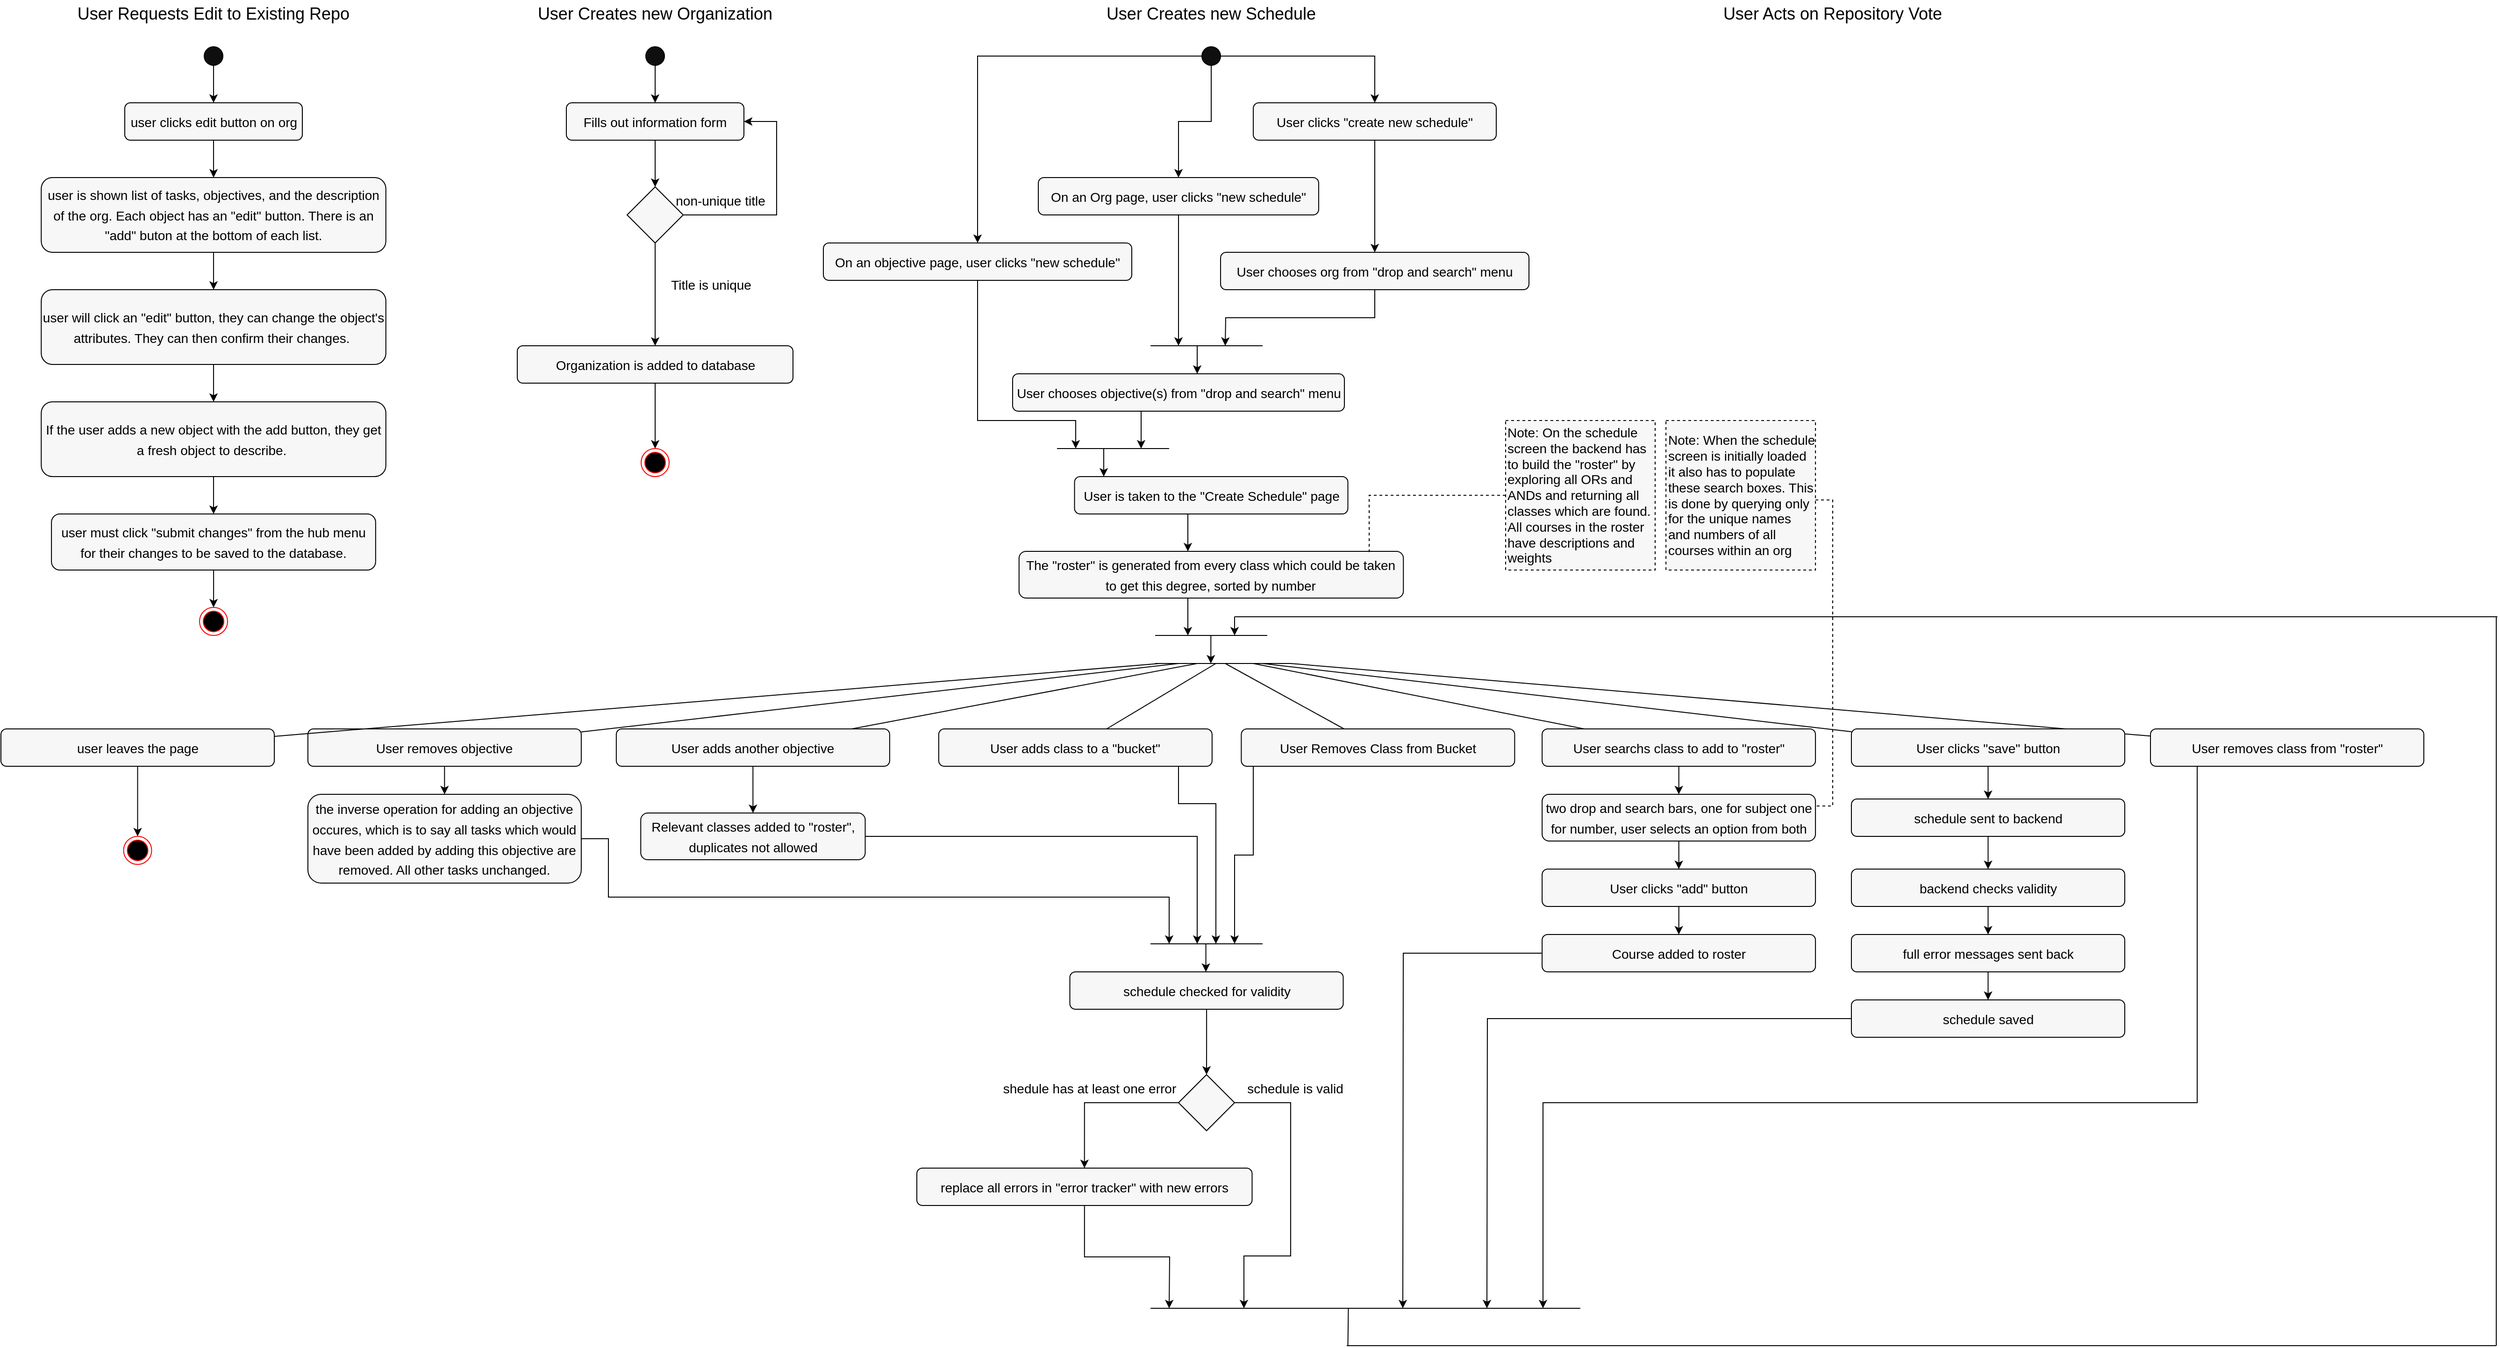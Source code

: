 <mxfile version="19.0.2" type="device"><diagram id="T28CdNPwSKiWdfRtWgBI" name="Page-1"><mxGraphModel dx="2844" dy="1746" grid="1" gridSize="10" guides="1" tooltips="1" connect="1" arrows="1" fold="1" page="0" pageScale="1" pageWidth="850" pageHeight="1100" math="0" shadow="0"><root><mxCell id="0"/><mxCell id="1" parent="0"/><mxCell id="84Tp3MggbEjrc5dF0bMb-3" value="&lt;font style=&quot;font-size: 18px;&quot;&gt;User Requests Edit to Existing Repo&lt;/font&gt;" style="text;html=1;strokeColor=none;fillColor=none;align=center;verticalAlign=middle;whiteSpace=wrap;rounded=0;" parent="1" vertex="1"><mxGeometry x="215" y="110" width="305" height="30" as="geometry"/></mxCell><mxCell id="84Tp3MggbEjrc5dF0bMb-4" value="&lt;font style=&quot;font-size: 18px;&quot;&gt;User Creates new Organization&lt;/font&gt;" style="text;html=1;strokeColor=none;fillColor=none;align=center;verticalAlign=middle;whiteSpace=wrap;rounded=0;" parent="1" vertex="1"><mxGeometry x="710" y="110" width="260" height="30" as="geometry"/></mxCell><mxCell id="84Tp3MggbEjrc5dF0bMb-5" value="&lt;font style=&quot;font-size: 18px;&quot;&gt;User Acts on Repository Vote&lt;/font&gt;" style="text;html=1;strokeColor=none;fillColor=none;align=center;verticalAlign=middle;whiteSpace=wrap;rounded=0;" parent="1" vertex="1"><mxGeometry x="1970" y="110" width="260" height="30" as="geometry"/></mxCell><mxCell id="84Tp3MggbEjrc5dF0bMb-9" value="" style="ellipse;html=1;shape=endState;fillColor=#000000;strokeColor=#ff0000;" parent="1" vertex="1"><mxGeometry x="825" y="590" width="30" height="30" as="geometry"/></mxCell><mxCell id="84Tp3MggbEjrc5dF0bMb-14" style="edgeStyle=orthogonalEdgeStyle;rounded=0;orthogonalLoop=1;jettySize=auto;html=1;entryX=0.5;entryY=0;entryDx=0;entryDy=0;fontSize=14;endArrow=classic;endFill=1;" parent="1" source="84Tp3MggbEjrc5dF0bMb-10" target="84Tp3MggbEjrc5dF0bMb-11" edge="1"><mxGeometry relative="1" as="geometry"/></mxCell><mxCell id="84Tp3MggbEjrc5dF0bMb-10" value="" style="ellipse;whiteSpace=wrap;html=1;aspect=fixed;fillColor=#0F0F0F;" parent="1" vertex="1"><mxGeometry x="830" y="160" width="20" height="20" as="geometry"/></mxCell><mxCell id="84Tp3MggbEjrc5dF0bMb-17" style="edgeStyle=orthogonalEdgeStyle;rounded=0;orthogonalLoop=1;jettySize=auto;html=1;entryX=0.5;entryY=0;entryDx=0;entryDy=0;fontSize=14;endArrow=classic;endFill=1;" parent="1" source="84Tp3MggbEjrc5dF0bMb-11" target="84Tp3MggbEjrc5dF0bMb-16" edge="1"><mxGeometry relative="1" as="geometry"/></mxCell><mxCell id="84Tp3MggbEjrc5dF0bMb-11" value="&lt;font style=&quot;font-size: 14px;&quot;&gt;Fills out information form&lt;/font&gt;" style="rounded=1;whiteSpace=wrap;html=1;fontSize=18;fillColor=#F7F7F7;" parent="1" vertex="1"><mxGeometry x="745" y="220" width="190" height="40" as="geometry"/></mxCell><mxCell id="84Tp3MggbEjrc5dF0bMb-12" value="&lt;font style=&quot;font-size: 18px;&quot;&gt;User Creates new Schedule&lt;/font&gt;" style="text;html=1;strokeColor=none;fillColor=none;align=center;verticalAlign=middle;whiteSpace=wrap;rounded=0;" parent="1" vertex="1"><mxGeometry x="1320" y="110" width="230" height="30" as="geometry"/></mxCell><mxCell id="84Tp3MggbEjrc5dF0bMb-18" style="edgeStyle=orthogonalEdgeStyle;rounded=0;orthogonalLoop=1;jettySize=auto;html=1;entryX=1;entryY=0.5;entryDx=0;entryDy=0;fontSize=14;endArrow=classic;endFill=1;" parent="1" source="84Tp3MggbEjrc5dF0bMb-16" target="84Tp3MggbEjrc5dF0bMb-11" edge="1"><mxGeometry relative="1" as="geometry"><Array as="points"><mxPoint x="970" y="340"/><mxPoint x="970" y="240"/></Array></mxGeometry></mxCell><mxCell id="84Tp3MggbEjrc5dF0bMb-23" style="edgeStyle=orthogonalEdgeStyle;rounded=0;orthogonalLoop=1;jettySize=auto;html=1;entryX=0.5;entryY=0;entryDx=0;entryDy=0;fontSize=14;endArrow=classic;endFill=1;" parent="1" source="84Tp3MggbEjrc5dF0bMb-16" target="84Tp3MggbEjrc5dF0bMb-22" edge="1"><mxGeometry relative="1" as="geometry"/></mxCell><mxCell id="84Tp3MggbEjrc5dF0bMb-16" value="" style="rhombus;whiteSpace=wrap;html=1;fontSize=14;fillColor=#F7F7F7;" parent="1" vertex="1"><mxGeometry x="810" y="310" width="60" height="60" as="geometry"/></mxCell><mxCell id="84Tp3MggbEjrc5dF0bMb-19" value="Title is unique" style="text;html=1;strokeColor=none;fillColor=none;align=center;verticalAlign=middle;whiteSpace=wrap;rounded=0;fontSize=14;" parent="1" vertex="1"><mxGeometry x="830" y="400" width="140" height="30" as="geometry"/></mxCell><mxCell id="84Tp3MggbEjrc5dF0bMb-20" value="non-unique title" style="text;html=1;strokeColor=none;fillColor=none;align=center;verticalAlign=middle;whiteSpace=wrap;rounded=0;fontSize=14;" parent="1" vertex="1"><mxGeometry x="840" y="310" width="140" height="30" as="geometry"/></mxCell><mxCell id="84Tp3MggbEjrc5dF0bMb-24" style="edgeStyle=orthogonalEdgeStyle;rounded=0;orthogonalLoop=1;jettySize=auto;html=1;entryX=0.5;entryY=0;entryDx=0;entryDy=0;fontSize=14;endArrow=classic;endFill=1;" parent="1" source="84Tp3MggbEjrc5dF0bMb-22" target="84Tp3MggbEjrc5dF0bMb-9" edge="1"><mxGeometry relative="1" as="geometry"/></mxCell><mxCell id="84Tp3MggbEjrc5dF0bMb-22" value="&lt;font style=&quot;font-size: 14px;&quot;&gt;Organization is added to database&lt;/font&gt;" style="rounded=1;whiteSpace=wrap;html=1;fontSize=18;fillColor=#F7F7F7;" parent="1" vertex="1"><mxGeometry x="692.5" y="480" width="295" height="40" as="geometry"/></mxCell><mxCell id="84Tp3MggbEjrc5dF0bMb-42" style="edgeStyle=orthogonalEdgeStyle;rounded=0;orthogonalLoop=1;jettySize=auto;html=1;entryX=0.5;entryY=0;entryDx=0;entryDy=0;fontSize=14;endArrow=classic;endFill=1;" parent="1" source="84Tp3MggbEjrc5dF0bMb-26" target="84Tp3MggbEjrc5dF0bMb-27" edge="1"><mxGeometry relative="1" as="geometry"/></mxCell><mxCell id="84Tp3MggbEjrc5dF0bMb-43" style="edgeStyle=orthogonalEdgeStyle;rounded=0;orthogonalLoop=1;jettySize=auto;html=1;entryX=0.5;entryY=0;entryDx=0;entryDy=0;fontSize=14;endArrow=classic;endFill=1;" parent="1" source="84Tp3MggbEjrc5dF0bMb-26" target="84Tp3MggbEjrc5dF0bMb-28" edge="1"><mxGeometry relative="1" as="geometry"/></mxCell><mxCell id="84Tp3MggbEjrc5dF0bMb-44" style="edgeStyle=orthogonalEdgeStyle;rounded=0;orthogonalLoop=1;jettySize=auto;html=1;entryX=0.5;entryY=0;entryDx=0;entryDy=0;fontSize=14;endArrow=classic;endFill=1;" parent="1" source="84Tp3MggbEjrc5dF0bMb-26" target="84Tp3MggbEjrc5dF0bMb-29" edge="1"><mxGeometry relative="1" as="geometry"/></mxCell><mxCell id="84Tp3MggbEjrc5dF0bMb-26" value="" style="ellipse;whiteSpace=wrap;html=1;aspect=fixed;fillColor=#0F0F0F;" parent="1" vertex="1"><mxGeometry x="1425" y="160" width="20" height="20" as="geometry"/></mxCell><mxCell id="84Tp3MggbEjrc5dF0bMb-31" style="edgeStyle=orthogonalEdgeStyle;rounded=0;orthogonalLoop=1;jettySize=auto;html=1;entryX=0.5;entryY=0;entryDx=0;entryDy=0;fontSize=14;endArrow=classic;endFill=1;" parent="1" source="84Tp3MggbEjrc5dF0bMb-27" target="84Tp3MggbEjrc5dF0bMb-30" edge="1"><mxGeometry relative="1" as="geometry"/></mxCell><mxCell id="84Tp3MggbEjrc5dF0bMb-27" value="&lt;font style=&quot;font-size: 14px;&quot;&gt;User clicks &quot;create new schedule&quot;&lt;/font&gt;" style="rounded=1;whiteSpace=wrap;html=1;fontSize=18;fillColor=#F7F7F7;" parent="1" vertex="1"><mxGeometry x="1480" y="220" width="260" height="40" as="geometry"/></mxCell><mxCell id="84Tp3MggbEjrc5dF0bMb-35" style="edgeStyle=orthogonalEdgeStyle;rounded=0;orthogonalLoop=1;jettySize=auto;html=1;fontSize=14;endArrow=classic;endFill=1;" parent="1" source="84Tp3MggbEjrc5dF0bMb-28" edge="1"><mxGeometry relative="1" as="geometry"><mxPoint x="1400.0" y="480" as="targetPoint"/></mxGeometry></mxCell><mxCell id="84Tp3MggbEjrc5dF0bMb-28" value="&lt;font style=&quot;font-size: 14px;&quot;&gt;On an Org page, user clicks &quot;new schedule&quot;&lt;/font&gt;" style="rounded=1;whiteSpace=wrap;html=1;fontSize=18;fillColor=#F7F7F7;" parent="1" vertex="1"><mxGeometry x="1250" y="300" width="300" height="40" as="geometry"/></mxCell><mxCell id="84Tp3MggbEjrc5dF0bMb-40" style="edgeStyle=orthogonalEdgeStyle;rounded=0;orthogonalLoop=1;jettySize=auto;html=1;fontSize=14;endArrow=classic;endFill=1;" parent="1" source="84Tp3MggbEjrc5dF0bMb-29" edge="1"><mxGeometry relative="1" as="geometry"><mxPoint x="1290" y="590" as="targetPoint"/><Array as="points"><mxPoint x="1185" y="560"/><mxPoint x="1290" y="560"/></Array></mxGeometry></mxCell><mxCell id="84Tp3MggbEjrc5dF0bMb-29" value="&lt;font style=&quot;font-size: 14px;&quot;&gt;On an objective page, user clicks &quot;new schedule&quot;&lt;/font&gt;" style="rounded=1;whiteSpace=wrap;html=1;fontSize=18;fillColor=#F7F7F7;" parent="1" vertex="1"><mxGeometry x="1020" y="370" width="330" height="40" as="geometry"/></mxCell><mxCell id="84Tp3MggbEjrc5dF0bMb-34" style="edgeStyle=orthogonalEdgeStyle;rounded=0;orthogonalLoop=1;jettySize=auto;html=1;fontSize=14;endArrow=classic;endFill=1;" parent="1" source="84Tp3MggbEjrc5dF0bMb-30" edge="1"><mxGeometry relative="1" as="geometry"><mxPoint x="1450.0" y="480" as="targetPoint"/></mxGeometry></mxCell><mxCell id="84Tp3MggbEjrc5dF0bMb-30" value="&lt;font style=&quot;font-size: 14px;&quot;&gt;User chooses org from &quot;drop and search&quot; menu&lt;/font&gt;" style="rounded=1;whiteSpace=wrap;html=1;fontSize=18;fillColor=#F7F7F7;" parent="1" vertex="1"><mxGeometry x="1445" y="380" width="330" height="40" as="geometry"/></mxCell><mxCell id="84Tp3MggbEjrc5dF0bMb-39" style="edgeStyle=orthogonalEdgeStyle;rounded=0;orthogonalLoop=1;jettySize=auto;html=1;fontSize=14;endArrow=classic;endFill=1;" parent="1" source="84Tp3MggbEjrc5dF0bMb-32" edge="1"><mxGeometry relative="1" as="geometry"><mxPoint x="1360.0" y="590" as="targetPoint"/><Array as="points"><mxPoint x="1360" y="560"/><mxPoint x="1360" y="560"/></Array></mxGeometry></mxCell><mxCell id="84Tp3MggbEjrc5dF0bMb-32" value="&lt;font style=&quot;font-size: 14px;&quot;&gt;User chooses objective(s) from &quot;drop and search&quot; menu&lt;/font&gt;" style="rounded=1;whiteSpace=wrap;html=1;fontSize=18;fillColor=#F7F7F7;" parent="1" vertex="1"><mxGeometry x="1222.5" y="510" width="355" height="40" as="geometry"/></mxCell><mxCell id="84Tp3MggbEjrc5dF0bMb-33" value="" style="endArrow=none;html=1;rounded=0;fontSize=14;" parent="1" edge="1"><mxGeometry width="50" height="50" relative="1" as="geometry"><mxPoint x="1370" y="480" as="sourcePoint"/><mxPoint x="1490" y="480" as="targetPoint"/></mxGeometry></mxCell><mxCell id="84Tp3MggbEjrc5dF0bMb-36" value="" style="endArrow=classic;html=1;rounded=0;fontSize=14;" parent="1" edge="1"><mxGeometry width="50" height="50" relative="1" as="geometry"><mxPoint x="1420" y="480" as="sourcePoint"/><mxPoint x="1420" y="510" as="targetPoint"/></mxGeometry></mxCell><mxCell id="84Tp3MggbEjrc5dF0bMb-52" style="edgeStyle=orthogonalEdgeStyle;rounded=0;orthogonalLoop=1;jettySize=auto;html=1;fontSize=14;endArrow=classic;endFill=1;" parent="1" source="84Tp3MggbEjrc5dF0bMb-37" edge="1"><mxGeometry relative="1" as="geometry"><mxPoint x="1410" y="700" as="targetPoint"/><Array as="points"><mxPoint x="1410" y="670"/><mxPoint x="1410" y="670"/></Array></mxGeometry></mxCell><mxCell id="84Tp3MggbEjrc5dF0bMb-37" value="&lt;font style=&quot;font-size: 14px;&quot;&gt;User is taken to the &quot;Create Schedule&quot; page&lt;/font&gt;" style="rounded=1;whiteSpace=wrap;html=1;fontSize=18;fillColor=#F7F7F7;" parent="1" vertex="1"><mxGeometry x="1288.75" y="620" width="292.5" height="40" as="geometry"/></mxCell><mxCell id="84Tp3MggbEjrc5dF0bMb-38" value="" style="endArrow=none;html=1;rounded=0;fontSize=14;" parent="1" edge="1"><mxGeometry width="50" height="50" relative="1" as="geometry"><mxPoint x="1270.0" y="590" as="sourcePoint"/><mxPoint x="1390.0" y="590" as="targetPoint"/></mxGeometry></mxCell><mxCell id="84Tp3MggbEjrc5dF0bMb-41" value="" style="endArrow=classic;html=1;rounded=0;fontSize=14;" parent="1" edge="1"><mxGeometry width="50" height="50" relative="1" as="geometry"><mxPoint x="1320.0" y="590" as="sourcePoint"/><mxPoint x="1320.0" y="620" as="targetPoint"/></mxGeometry></mxCell><mxCell id="84Tp3MggbEjrc5dF0bMb-144" style="edgeStyle=orthogonalEdgeStyle;rounded=0;orthogonalLoop=1;jettySize=auto;html=1;fontSize=14;endArrow=classic;endFill=1;" parent="1" source="84Tp3MggbEjrc5dF0bMb-46" edge="1"><mxGeometry relative="1" as="geometry"><mxPoint x="1440" y="1120" as="targetPoint"/><Array as="points"><mxPoint x="1400" y="970"/><mxPoint x="1440" y="970"/></Array></mxGeometry></mxCell><mxCell id="84Tp3MggbEjrc5dF0bMb-153" style="edgeStyle=none;rounded=0;orthogonalLoop=1;jettySize=auto;html=1;fontSize=14;endArrow=none;endFill=0;" parent="1" source="84Tp3MggbEjrc5dF0bMb-46" edge="1"><mxGeometry relative="1" as="geometry"><mxPoint x="1440" y="820" as="targetPoint"/></mxGeometry></mxCell><mxCell id="84Tp3MggbEjrc5dF0bMb-46" value="&lt;font style=&quot;font-size: 14px;&quot;&gt;User adds class to a &quot;bucket&quot;&lt;/font&gt;" style="rounded=1;whiteSpace=wrap;html=1;fontSize=18;fillColor=#F7F7F7;" parent="1" vertex="1"><mxGeometry x="1143.44" y="890" width="292.5" height="40" as="geometry"/></mxCell><mxCell id="84Tp3MggbEjrc5dF0bMb-104" style="edgeStyle=orthogonalEdgeStyle;rounded=0;orthogonalLoop=1;jettySize=auto;html=1;entryX=0.5;entryY=0;entryDx=0;entryDy=0;fontSize=14;endArrow=classic;endFill=1;" parent="1" source="84Tp3MggbEjrc5dF0bMb-47" edge="1"><mxGeometry relative="1" as="geometry"><mxPoint x="944.695" y="980" as="targetPoint"/></mxGeometry></mxCell><mxCell id="84Tp3MggbEjrc5dF0bMb-152" style="edgeStyle=none;rounded=0;orthogonalLoop=1;jettySize=auto;html=1;fontSize=14;endArrow=none;endFill=0;" parent="1" source="84Tp3MggbEjrc5dF0bMb-47" edge="1"><mxGeometry relative="1" as="geometry"><mxPoint x="1420.0" y="820" as="targetPoint"/></mxGeometry></mxCell><mxCell id="84Tp3MggbEjrc5dF0bMb-47" value="&lt;font style=&quot;font-size: 14px;&quot;&gt;User adds another objective&lt;/font&gt;" style="rounded=1;whiteSpace=wrap;html=1;fontSize=18;fillColor=#F7F7F7;" parent="1" vertex="1"><mxGeometry x="798.44" y="890" width="292.5" height="40" as="geometry"/></mxCell><mxCell id="84Tp3MggbEjrc5dF0bMb-109" style="edgeStyle=orthogonalEdgeStyle;rounded=0;orthogonalLoop=1;jettySize=auto;html=1;entryX=0.5;entryY=0;entryDx=0;entryDy=0;fontSize=14;endArrow=classic;endFill=1;" parent="1" source="84Tp3MggbEjrc5dF0bMb-48" target="84Tp3MggbEjrc5dF0bMb-108" edge="1"><mxGeometry relative="1" as="geometry"/></mxCell><mxCell id="84Tp3MggbEjrc5dF0bMb-151" style="rounded=0;orthogonalLoop=1;jettySize=auto;html=1;fontSize=14;endArrow=none;endFill=0;" parent="1" source="84Tp3MggbEjrc5dF0bMb-48" edge="1"><mxGeometry relative="1" as="geometry"><mxPoint x="1400" y="820" as="targetPoint"/></mxGeometry></mxCell><mxCell id="84Tp3MggbEjrc5dF0bMb-48" value="&lt;span style=&quot;font-size: 14px;&quot;&gt;User removes objective&lt;/span&gt;" style="rounded=1;whiteSpace=wrap;html=1;fontSize=18;fillColor=#F7F7F7;" parent="1" vertex="1"><mxGeometry x="468.44" y="890" width="292.5" height="40" as="geometry"/></mxCell><mxCell id="84Tp3MggbEjrc5dF0bMb-49" value="" style="endArrow=none;html=1;rounded=0;fontSize=14;" parent="1" edge="1"><mxGeometry width="50" height="50" relative="1" as="geometry"><mxPoint x="1375.0" y="790" as="sourcePoint"/><mxPoint x="1495.0" y="790" as="targetPoint"/></mxGeometry></mxCell><mxCell id="84Tp3MggbEjrc5dF0bMb-50" value="" style="endArrow=none;html=1;rounded=0;fontSize=14;" parent="1" edge="1"><mxGeometry width="50" height="50" relative="1" as="geometry"><mxPoint x="1375.0" y="820" as="sourcePoint"/><mxPoint x="1520" y="820" as="targetPoint"/></mxGeometry></mxCell><mxCell id="84Tp3MggbEjrc5dF0bMb-51" value="" style="endArrow=classic;html=1;rounded=0;fontSize=14;" parent="1" edge="1"><mxGeometry width="50" height="50" relative="1" as="geometry"><mxPoint x="1434.63" y="790" as="sourcePoint"/><mxPoint x="1434.63" y="820" as="targetPoint"/></mxGeometry></mxCell><mxCell id="84Tp3MggbEjrc5dF0bMb-145" style="edgeStyle=orthogonalEdgeStyle;rounded=0;orthogonalLoop=1;jettySize=auto;html=1;fontSize=14;endArrow=classic;endFill=1;" parent="1" source="84Tp3MggbEjrc5dF0bMb-56" edge="1"><mxGeometry relative="1" as="geometry"><mxPoint x="1460" y="1120" as="targetPoint"/><Array as="points"><mxPoint x="1480" y="1025"/><mxPoint x="1460" y="1025"/></Array></mxGeometry></mxCell><mxCell id="84Tp3MggbEjrc5dF0bMb-154" style="edgeStyle=none;rounded=0;orthogonalLoop=1;jettySize=auto;html=1;fontSize=14;endArrow=none;endFill=0;" parent="1" source="84Tp3MggbEjrc5dF0bMb-56" edge="1"><mxGeometry relative="1" as="geometry"><mxPoint x="1450.0" y="820" as="targetPoint"/></mxGeometry></mxCell><mxCell id="84Tp3MggbEjrc5dF0bMb-56" value="&lt;font style=&quot;font-size: 14px;&quot;&gt;User Removes Class from Bucket&lt;/font&gt;" style="rounded=1;whiteSpace=wrap;html=1;fontSize=18;fillColor=#F7F7F7;" parent="1" vertex="1"><mxGeometry x="1467.19" y="890" width="292.5" height="40" as="geometry"/></mxCell><mxCell id="84Tp3MggbEjrc5dF0bMb-72" style="edgeStyle=orthogonalEdgeStyle;rounded=0;orthogonalLoop=1;jettySize=auto;html=1;entryX=0.5;entryY=0;entryDx=0;entryDy=0;fontSize=14;endArrow=classic;endFill=1;" parent="1" source="84Tp3MggbEjrc5dF0bMb-57" target="84Tp3MggbEjrc5dF0bMb-71" edge="1"><mxGeometry relative="1" as="geometry"/></mxCell><mxCell id="84Tp3MggbEjrc5dF0bMb-155" style="edgeStyle=none;rounded=0;orthogonalLoop=1;jettySize=auto;html=1;fontSize=14;endArrow=none;endFill=0;" parent="1" source="84Tp3MggbEjrc5dF0bMb-57" edge="1"><mxGeometry relative="1" as="geometry"><mxPoint x="1480.0" y="820" as="targetPoint"/></mxGeometry></mxCell><mxCell id="84Tp3MggbEjrc5dF0bMb-57" value="&lt;font style=&quot;font-size: 14px;&quot;&gt;User searchs class to add to &quot;roster&quot;&lt;/font&gt;" style="rounded=1;whiteSpace=wrap;html=1;fontSize=18;fillColor=#F7F7F7;" parent="1" vertex="1"><mxGeometry x="1789.06" y="890" width="292.5" height="40" as="geometry"/></mxCell><mxCell id="84Tp3MggbEjrc5dF0bMb-150" style="edgeStyle=orthogonalEdgeStyle;rounded=0;orthogonalLoop=1;jettySize=auto;html=1;fontSize=14;endArrow=classic;endFill=1;" parent="1" source="84Tp3MggbEjrc5dF0bMb-58" edge="1"><mxGeometry relative="1" as="geometry"><mxPoint x="1790" y="1510" as="targetPoint"/><Array as="points"><mxPoint x="2490" y="1290"/><mxPoint x="1790" y="1290"/></Array></mxGeometry></mxCell><mxCell id="84Tp3MggbEjrc5dF0bMb-157" style="edgeStyle=none;rounded=0;orthogonalLoop=1;jettySize=auto;html=1;fontSize=14;endArrow=none;endFill=0;" parent="1" source="84Tp3MggbEjrc5dF0bMb-58" edge="1"><mxGeometry relative="1" as="geometry"><mxPoint x="1520.0" y="820" as="targetPoint"/></mxGeometry></mxCell><mxCell id="84Tp3MggbEjrc5dF0bMb-58" value="&lt;font style=&quot;font-size: 14px;&quot;&gt;User removes class from &quot;roster&quot;&lt;/font&gt;" style="rounded=1;whiteSpace=wrap;html=1;fontSize=18;fillColor=#F7F7F7;" parent="1" vertex="1"><mxGeometry x="2440" y="890" width="292.5" height="40" as="geometry"/></mxCell><mxCell id="84Tp3MggbEjrc5dF0bMb-61" style="edgeStyle=orthogonalEdgeStyle;rounded=0;orthogonalLoop=1;jettySize=auto;html=1;fontSize=14;endArrow=classic;endFill=1;" parent="1" source="84Tp3MggbEjrc5dF0bMb-59" edge="1"><mxGeometry relative="1" as="geometry"><mxPoint x="1410" y="790" as="targetPoint"/><Array as="points"><mxPoint x="1410" y="770"/><mxPoint x="1410" y="770"/></Array></mxGeometry></mxCell><mxCell id="84Tp3MggbEjrc5dF0bMb-59" value="&lt;font style=&quot;font-size: 14px;&quot;&gt;The &quot;roster&quot; is generated from every class which could be taken to get this degree, sorted by number&lt;/font&gt;" style="rounded=1;whiteSpace=wrap;html=1;fontSize=18;fillColor=#F7F7F7;" parent="1" vertex="1"><mxGeometry x="1229.38" y="700" width="411.25" height="50" as="geometry"/></mxCell><mxCell id="84Tp3MggbEjrc5dF0bMb-127" style="edgeStyle=orthogonalEdgeStyle;rounded=0;orthogonalLoop=1;jettySize=auto;html=1;entryX=0.5;entryY=0;entryDx=0;entryDy=0;fontSize=14;endArrow=classic;endFill=1;" parent="1" source="84Tp3MggbEjrc5dF0bMb-69" target="84Tp3MggbEjrc5dF0bMb-126" edge="1"><mxGeometry relative="1" as="geometry"/></mxCell><mxCell id="84Tp3MggbEjrc5dF0bMb-156" style="edgeStyle=none;rounded=0;orthogonalLoop=1;jettySize=auto;html=1;fontSize=14;endArrow=none;endFill=0;" parent="1" source="84Tp3MggbEjrc5dF0bMb-69" edge="1"><mxGeometry relative="1" as="geometry"><mxPoint x="1490.0" y="820" as="targetPoint"/></mxGeometry></mxCell><mxCell id="84Tp3MggbEjrc5dF0bMb-69" value="&lt;font style=&quot;font-size: 14px;&quot;&gt;User clicks &quot;save&quot; button&lt;/font&gt;" style="rounded=1;whiteSpace=wrap;html=1;fontSize=18;fillColor=#F7F7F7;" parent="1" vertex="1"><mxGeometry x="2120" y="890" width="292.5" height="40" as="geometry"/></mxCell><mxCell id="84Tp3MggbEjrc5dF0bMb-80" style="edgeStyle=orthogonalEdgeStyle;rounded=0;orthogonalLoop=1;jettySize=auto;html=1;entryX=0.5;entryY=0;entryDx=0;entryDy=0;fontSize=14;endArrow=classic;endFill=1;" parent="1" source="84Tp3MggbEjrc5dF0bMb-71" target="84Tp3MggbEjrc5dF0bMb-79" edge="1"><mxGeometry relative="1" as="geometry"/></mxCell><mxCell id="84Tp3MggbEjrc5dF0bMb-71" value="&lt;font style=&quot;font-size: 14px;&quot;&gt;two drop and search bars, one for subject one for number, user selects an option from both&lt;/font&gt;" style="rounded=1;whiteSpace=wrap;html=1;fontSize=18;fillColor=#F7F7F7;" parent="1" vertex="1"><mxGeometry x="1789.06" y="960" width="292.5" height="50" as="geometry"/></mxCell><mxCell id="84Tp3MggbEjrc5dF0bMb-75" style="edgeStyle=orthogonalEdgeStyle;rounded=0;orthogonalLoop=1;jettySize=auto;html=1;entryX=0.911;entryY=0.014;entryDx=0;entryDy=0;entryPerimeter=0;fontSize=14;endArrow=none;endFill=0;dashed=1;" parent="1" source="84Tp3MggbEjrc5dF0bMb-74" target="84Tp3MggbEjrc5dF0bMb-59" edge="1"><mxGeometry relative="1" as="geometry"/></mxCell><mxCell id="84Tp3MggbEjrc5dF0bMb-74" value="Note: On the schedule screen the backend has to build the &quot;roster&quot; by exploring all ORs and ANDs and returning all classes which are found. All courses in the roster have descriptions and weights" style="whiteSpace=wrap;html=1;aspect=fixed;fontSize=14;fillColor=#F7F7F7;align=left;dashed=1;" parent="1" vertex="1"><mxGeometry x="1750" y="560" width="160" height="160" as="geometry"/></mxCell><mxCell id="84Tp3MggbEjrc5dF0bMb-85" style="edgeStyle=orthogonalEdgeStyle;rounded=0;orthogonalLoop=1;jettySize=auto;html=1;entryX=1;entryY=0.25;entryDx=0;entryDy=0;fontSize=14;endArrow=none;endFill=0;dashed=1;" parent="1" source="84Tp3MggbEjrc5dF0bMb-76" target="84Tp3MggbEjrc5dF0bMb-71" edge="1"><mxGeometry relative="1" as="geometry"><Array as="points"><mxPoint x="2100" y="645"/><mxPoint x="2100" y="973"/></Array></mxGeometry></mxCell><mxCell id="84Tp3MggbEjrc5dF0bMb-76" value="Note: When the schedule screen is initially loaded it also has to populate these search boxes. This is done by querying only for the unique names and numbers of all courses within an org" style="whiteSpace=wrap;html=1;aspect=fixed;fontSize=14;fillColor=#F7F7F7;align=left;dashed=1;" parent="1" vertex="1"><mxGeometry x="1921.56" y="560" width="160" height="160" as="geometry"/></mxCell><mxCell id="84Tp3MggbEjrc5dF0bMb-82" style="edgeStyle=orthogonalEdgeStyle;rounded=0;orthogonalLoop=1;jettySize=auto;html=1;entryX=0.5;entryY=0;entryDx=0;entryDy=0;fontSize=14;endArrow=classic;endFill=1;" parent="1" source="84Tp3MggbEjrc5dF0bMb-79" target="84Tp3MggbEjrc5dF0bMb-81" edge="1"><mxGeometry relative="1" as="geometry"/></mxCell><mxCell id="84Tp3MggbEjrc5dF0bMb-79" value="&lt;font style=&quot;font-size: 14px;&quot;&gt;User clicks &quot;add&quot; button&lt;/font&gt;" style="rounded=1;whiteSpace=wrap;html=1;fontSize=18;fillColor=#F7F7F7;" parent="1" vertex="1"><mxGeometry x="1789.06" y="1040" width="292.5" height="40" as="geometry"/></mxCell><mxCell id="84Tp3MggbEjrc5dF0bMb-148" style="edgeStyle=orthogonalEdgeStyle;rounded=0;orthogonalLoop=1;jettySize=auto;html=1;fontSize=14;endArrow=classic;endFill=1;" parent="1" source="84Tp3MggbEjrc5dF0bMb-81" edge="1"><mxGeometry relative="1" as="geometry"><mxPoint x="1640" y="1510" as="targetPoint"/></mxGeometry></mxCell><mxCell id="84Tp3MggbEjrc5dF0bMb-81" value="&lt;font style=&quot;font-size: 14px;&quot;&gt;Course added to roster&lt;/font&gt;" style="rounded=1;whiteSpace=wrap;html=1;fontSize=18;fillColor=#F7F7F7;" parent="1" vertex="1"><mxGeometry x="1789.06" y="1110" width="292.5" height="40" as="geometry"/></mxCell><mxCell id="84Tp3MggbEjrc5dF0bMb-146" style="edgeStyle=orthogonalEdgeStyle;rounded=0;orthogonalLoop=1;jettySize=auto;html=1;fontSize=14;endArrow=classic;endFill=1;" parent="1" source="84Tp3MggbEjrc5dF0bMb-105" edge="1"><mxGeometry relative="1" as="geometry"><mxPoint x="1420" y="1120" as="targetPoint"/><Array as="points"><mxPoint x="1420" y="1005"/><mxPoint x="1420" y="1120"/></Array></mxGeometry></mxCell><mxCell id="84Tp3MggbEjrc5dF0bMb-105" value="&lt;font style=&quot;font-size: 14px;&quot;&gt;Relevant classes added to &quot;roster&quot;, duplicates not allowed&lt;/font&gt;" style="rounded=1;whiteSpace=wrap;html=1;fontSize=18;fillColor=#F7F7F7;" parent="1" vertex="1"><mxGeometry x="824.61" y="980" width="240.16" height="50" as="geometry"/></mxCell><mxCell id="84Tp3MggbEjrc5dF0bMb-111" style="edgeStyle=orthogonalEdgeStyle;rounded=0;orthogonalLoop=1;jettySize=auto;html=1;entryX=0.5;entryY=0;entryDx=0;entryDy=0;fontSize=14;endArrow=classic;endFill=1;" parent="1" source="84Tp3MggbEjrc5dF0bMb-106" target="84Tp3MggbEjrc5dF0bMb-110" edge="1"><mxGeometry relative="1" as="geometry"/></mxCell><mxCell id="84Tp3MggbEjrc5dF0bMb-106" value="&lt;font style=&quot;font-size: 14px;&quot;&gt;schedule checked for validity&lt;/font&gt;" style="rounded=1;whiteSpace=wrap;html=1;fontSize=18;fillColor=#F7F7F7;" parent="1" vertex="1"><mxGeometry x="1283.75" y="1150" width="292.5" height="40" as="geometry"/></mxCell><mxCell id="84Tp3MggbEjrc5dF0bMb-147" style="edgeStyle=orthogonalEdgeStyle;rounded=0;orthogonalLoop=1;jettySize=auto;html=1;fontSize=14;endArrow=classic;endFill=1;" parent="1" source="84Tp3MggbEjrc5dF0bMb-108" edge="1"><mxGeometry relative="1" as="geometry"><mxPoint x="1390.0" y="1120" as="targetPoint"/><Array as="points"><mxPoint x="790" y="1007"/><mxPoint x="790" y="1070"/><mxPoint x="1390" y="1070"/></Array></mxGeometry></mxCell><mxCell id="84Tp3MggbEjrc5dF0bMb-108" value="&lt;font style=&quot;font-size: 14px;&quot;&gt;the inverse operation for adding an objective occures, which is to say all tasks which would have been added by adding this objective are removed. All other tasks unchanged.&lt;/font&gt;" style="rounded=1;whiteSpace=wrap;html=1;fontSize=18;fillColor=#F7F7F7;" parent="1" vertex="1"><mxGeometry x="468.44" y="960" width="292.5" height="95" as="geometry"/></mxCell><mxCell id="84Tp3MggbEjrc5dF0bMb-117" style="edgeStyle=orthogonalEdgeStyle;rounded=0;orthogonalLoop=1;jettySize=auto;html=1;entryX=0.5;entryY=0;entryDx=0;entryDy=0;fontSize=14;endArrow=classic;endFill=1;" parent="1" source="84Tp3MggbEjrc5dF0bMb-110" target="84Tp3MggbEjrc5dF0bMb-116" edge="1"><mxGeometry relative="1" as="geometry"><Array as="points"><mxPoint x="1300" y="1290"/></Array></mxGeometry></mxCell><mxCell id="84Tp3MggbEjrc5dF0bMb-110" value="" style="rhombus;whiteSpace=wrap;html=1;fontSize=14;fillColor=#F7F7F7;" parent="1" vertex="1"><mxGeometry x="1400" y="1260" width="60" height="60" as="geometry"/></mxCell><mxCell id="84Tp3MggbEjrc5dF0bMb-112" value="schedule is valid" style="text;html=1;strokeColor=none;fillColor=none;align=center;verticalAlign=middle;whiteSpace=wrap;rounded=0;dashed=1;fontSize=14;" parent="1" vertex="1"><mxGeometry x="1455" y="1260" width="140" height="30" as="geometry"/></mxCell><mxCell id="84Tp3MggbEjrc5dF0bMb-121" style="edgeStyle=orthogonalEdgeStyle;rounded=0;orthogonalLoop=1;jettySize=auto;html=1;fontSize=14;endArrow=classic;endFill=1;exitX=1;exitY=0.5;exitDx=0;exitDy=0;" parent="1" source="84Tp3MggbEjrc5dF0bMb-110" edge="1"><mxGeometry relative="1" as="geometry"><mxPoint x="1470" y="1510" as="targetPoint"/><Array as="points"><mxPoint x="1520" y="1290"/><mxPoint x="1520" y="1454"/><mxPoint x="1470" y="1454"/></Array></mxGeometry></mxCell><mxCell id="84Tp3MggbEjrc5dF0bMb-114" value="shedule has at least one error" style="text;html=1;strokeColor=none;fillColor=none;align=center;verticalAlign=middle;whiteSpace=wrap;rounded=0;dashed=1;fontSize=14;" parent="1" vertex="1"><mxGeometry x="1180" y="1260" width="250" height="30" as="geometry"/></mxCell><mxCell id="84Tp3MggbEjrc5dF0bMb-120" style="edgeStyle=orthogonalEdgeStyle;rounded=0;orthogonalLoop=1;jettySize=auto;html=1;fontSize=14;endArrow=classic;endFill=1;" parent="1" source="84Tp3MggbEjrc5dF0bMb-116" edge="1"><mxGeometry relative="1" as="geometry"><mxPoint x="1390" y="1510" as="targetPoint"/></mxGeometry></mxCell><mxCell id="84Tp3MggbEjrc5dF0bMb-116" value="&lt;font style=&quot;font-size: 14px;&quot;&gt;replace all errors in &quot;error tracker&quot; with new errors&lt;/font&gt;" style="rounded=1;whiteSpace=wrap;html=1;fontSize=18;fillColor=#F7F7F7;" parent="1" vertex="1"><mxGeometry x="1120" y="1360" width="358.75" height="40" as="geometry"/></mxCell><mxCell id="84Tp3MggbEjrc5dF0bMb-119" value="" style="endArrow=none;html=1;rounded=0;fontSize=14;" parent="1" edge="1"><mxGeometry width="50" height="50" relative="1" as="geometry"><mxPoint x="1370" y="1510" as="sourcePoint"/><mxPoint x="1830" y="1510" as="targetPoint"/></mxGeometry></mxCell><mxCell id="84Tp3MggbEjrc5dF0bMb-122" value="" style="endArrow=none;html=1;rounded=0;fontSize=14;" parent="1" edge="1"><mxGeometry width="50" height="50" relative="1" as="geometry"><mxPoint x="1370.0" y="1120" as="sourcePoint"/><mxPoint x="1490.0" y="1120" as="targetPoint"/></mxGeometry></mxCell><mxCell id="84Tp3MggbEjrc5dF0bMb-133" style="edgeStyle=orthogonalEdgeStyle;rounded=0;orthogonalLoop=1;jettySize=auto;html=1;entryX=0.5;entryY=0;entryDx=0;entryDy=0;fontSize=14;endArrow=classic;endFill=1;" parent="1" source="84Tp3MggbEjrc5dF0bMb-126" target="84Tp3MggbEjrc5dF0bMb-131" edge="1"><mxGeometry relative="1" as="geometry"/></mxCell><mxCell id="84Tp3MggbEjrc5dF0bMb-126" value="&lt;font style=&quot;font-size: 14px;&quot;&gt;schedule sent to backend&lt;/font&gt;" style="rounded=1;whiteSpace=wrap;html=1;fontSize=18;fillColor=#F7F7F7;" parent="1" vertex="1"><mxGeometry x="2120" y="965" width="292.5" height="40" as="geometry"/></mxCell><mxCell id="84Tp3MggbEjrc5dF0bMb-135" style="edgeStyle=orthogonalEdgeStyle;rounded=0;orthogonalLoop=1;jettySize=auto;html=1;entryX=0.5;entryY=0;entryDx=0;entryDy=0;fontSize=14;endArrow=classic;endFill=1;" parent="1" source="84Tp3MggbEjrc5dF0bMb-131" target="84Tp3MggbEjrc5dF0bMb-134" edge="1"><mxGeometry relative="1" as="geometry"/></mxCell><mxCell id="84Tp3MggbEjrc5dF0bMb-131" value="&lt;span style=&quot;font-size: 14px;&quot;&gt;backend checks validity&lt;/span&gt;" style="rounded=1;whiteSpace=wrap;html=1;fontSize=18;fillColor=#F7F7F7;" parent="1" vertex="1"><mxGeometry x="2120" y="1040" width="292.5" height="40" as="geometry"/></mxCell><mxCell id="84Tp3MggbEjrc5dF0bMb-137" style="edgeStyle=orthogonalEdgeStyle;rounded=0;orthogonalLoop=1;jettySize=auto;html=1;entryX=0.5;entryY=0;entryDx=0;entryDy=0;fontSize=14;endArrow=classic;endFill=1;" parent="1" source="84Tp3MggbEjrc5dF0bMb-134" target="84Tp3MggbEjrc5dF0bMb-136" edge="1"><mxGeometry relative="1" as="geometry"/></mxCell><mxCell id="84Tp3MggbEjrc5dF0bMb-134" value="&lt;span style=&quot;font-size: 14px;&quot;&gt;full error messages sent back&lt;/span&gt;" style="rounded=1;whiteSpace=wrap;html=1;fontSize=18;fillColor=#F7F7F7;" parent="1" vertex="1"><mxGeometry x="2120" y="1110" width="292.5" height="40" as="geometry"/></mxCell><mxCell id="84Tp3MggbEjrc5dF0bMb-149" style="edgeStyle=orthogonalEdgeStyle;rounded=0;orthogonalLoop=1;jettySize=auto;html=1;fontSize=14;endArrow=classic;endFill=1;" parent="1" source="84Tp3MggbEjrc5dF0bMb-136" edge="1"><mxGeometry relative="1" as="geometry"><mxPoint x="1730" y="1510" as="targetPoint"/></mxGeometry></mxCell><mxCell id="84Tp3MggbEjrc5dF0bMb-136" value="&lt;span style=&quot;font-size: 14px;&quot;&gt;schedule saved&lt;/span&gt;" style="rounded=1;whiteSpace=wrap;html=1;fontSize=18;fillColor=#F7F7F7;" parent="1" vertex="1"><mxGeometry x="2120" y="1180" width="292.5" height="40" as="geometry"/></mxCell><mxCell id="84Tp3MggbEjrc5dF0bMb-140" value="" style="endArrow=classic;html=1;rounded=0;fontSize=14;" parent="1" edge="1"><mxGeometry width="50" height="50" relative="1" as="geometry"><mxPoint x="1429.29" y="1120" as="sourcePoint"/><mxPoint x="1429.29" y="1150" as="targetPoint"/></mxGeometry></mxCell><mxCell id="84Tp3MggbEjrc5dF0bMb-160" style="edgeStyle=none;rounded=0;orthogonalLoop=1;jettySize=auto;html=1;entryX=0.5;entryY=0;entryDx=0;entryDy=0;fontSize=14;endArrow=classic;endFill=1;" parent="1" source="84Tp3MggbEjrc5dF0bMb-158" target="84Tp3MggbEjrc5dF0bMb-159" edge="1"><mxGeometry relative="1" as="geometry"/></mxCell><mxCell id="84Tp3MggbEjrc5dF0bMb-161" style="edgeStyle=none;rounded=0;orthogonalLoop=1;jettySize=auto;html=1;fontSize=14;endArrow=none;endFill=0;" parent="1" source="84Tp3MggbEjrc5dF0bMb-158" edge="1"><mxGeometry relative="1" as="geometry"><mxPoint x="1380" y="820" as="targetPoint"/></mxGeometry></mxCell><mxCell id="84Tp3MggbEjrc5dF0bMb-158" value="&lt;span style=&quot;font-size: 14px;&quot;&gt;user leaves the page&lt;/span&gt;" style="rounded=1;whiteSpace=wrap;html=1;fontSize=18;fillColor=#F7F7F7;" parent="1" vertex="1"><mxGeometry x="140" y="890" width="292.5" height="40" as="geometry"/></mxCell><mxCell id="84Tp3MggbEjrc5dF0bMb-159" value="" style="ellipse;html=1;shape=endState;fillColor=#000000;strokeColor=#ff0000;" parent="1" vertex="1"><mxGeometry x="271.25" y="1005" width="30" height="30" as="geometry"/></mxCell><mxCell id="84Tp3MggbEjrc5dF0bMb-162" value="" style="endArrow=none;html=1;rounded=0;fontSize=14;endFill=0;" parent="1" edge="1"><mxGeometry width="50" height="50" relative="1" as="geometry"><mxPoint x="1581.75" y="1510" as="sourcePoint"/><mxPoint x="1581.25" y="1550" as="targetPoint"/></mxGeometry></mxCell><mxCell id="84Tp3MggbEjrc5dF0bMb-163" value="" style="endArrow=none;html=1;rounded=0;fontSize=14;endFill=0;" parent="1" edge="1"><mxGeometry width="50" height="50" relative="1" as="geometry"><mxPoint x="1580" y="1550" as="sourcePoint"/><mxPoint x="2810" y="1550" as="targetPoint"/></mxGeometry></mxCell><mxCell id="84Tp3MggbEjrc5dF0bMb-164" value="" style="endArrow=none;html=1;rounded=0;fontSize=14;endFill=0;" parent="1" edge="1"><mxGeometry width="50" height="50" relative="1" as="geometry"><mxPoint x="2810" y="770" as="sourcePoint"/><mxPoint x="2810" y="1550" as="targetPoint"/></mxGeometry></mxCell><mxCell id="84Tp3MggbEjrc5dF0bMb-165" value="" style="endArrow=none;html=1;rounded=0;fontSize=14;endFill=0;" parent="1" edge="1"><mxGeometry width="50" height="50" relative="1" as="geometry"><mxPoint x="1460" y="770" as="sourcePoint"/><mxPoint x="2811.25" y="770" as="targetPoint"/></mxGeometry></mxCell><mxCell id="84Tp3MggbEjrc5dF0bMb-166" value="" style="endArrow=classic;html=1;rounded=0;fontSize=14;" parent="1" edge="1"><mxGeometry width="50" height="50" relative="1" as="geometry"><mxPoint x="1460.0" y="770" as="sourcePoint"/><mxPoint x="1460" y="790" as="targetPoint"/></mxGeometry></mxCell><mxCell id="LBZfbKIIsmLc4GiqtJNX-3" style="edgeStyle=orthogonalEdgeStyle;rounded=0;orthogonalLoop=1;jettySize=auto;html=1;entryX=0.5;entryY=0;entryDx=0;entryDy=0;" parent="1" source="LBZfbKIIsmLc4GiqtJNX-1" target="LBZfbKIIsmLc4GiqtJNX-2" edge="1"><mxGeometry relative="1" as="geometry"/></mxCell><mxCell id="LBZfbKIIsmLc4GiqtJNX-1" value="" style="ellipse;whiteSpace=wrap;html=1;aspect=fixed;fillColor=#0F0F0F;" parent="1" vertex="1"><mxGeometry x="357.5" y="160" width="20" height="20" as="geometry"/></mxCell><mxCell id="LBZfbKIIsmLc4GiqtJNX-5" style="edgeStyle=orthogonalEdgeStyle;rounded=0;orthogonalLoop=1;jettySize=auto;html=1;entryX=0.5;entryY=0;entryDx=0;entryDy=0;" parent="1" source="LBZfbKIIsmLc4GiqtJNX-2" target="LBZfbKIIsmLc4GiqtJNX-4" edge="1"><mxGeometry relative="1" as="geometry"/></mxCell><mxCell id="LBZfbKIIsmLc4GiqtJNX-2" value="&lt;font style=&quot;font-size: 14px;&quot;&gt;user clicks edit button on org&lt;/font&gt;" style="rounded=1;whiteSpace=wrap;html=1;fontSize=18;fillColor=#F7F7F7;" parent="1" vertex="1"><mxGeometry x="272.5" y="220" width="190" height="40" as="geometry"/></mxCell><mxCell id="pejVBSGi8_01ZM3zwATi-2" style="edgeStyle=orthogonalEdgeStyle;rounded=0;orthogonalLoop=1;jettySize=auto;html=1;entryX=0.5;entryY=0;entryDx=0;entryDy=0;" edge="1" parent="1" source="LBZfbKIIsmLc4GiqtJNX-4" target="pejVBSGi8_01ZM3zwATi-1"><mxGeometry relative="1" as="geometry"/></mxCell><mxCell id="LBZfbKIIsmLc4GiqtJNX-4" value="&lt;font style=&quot;font-size: 14px;&quot;&gt;user is shown list of tasks, objectives, and the description of the org. Each object has an &quot;edit&quot; button. There is an &quot;add&quot; buton at the bottom of each list.&lt;/font&gt;" style="rounded=1;whiteSpace=wrap;html=1;fontSize=18;fillColor=#F7F7F7;" parent="1" vertex="1"><mxGeometry x="183.13" y="300" width="368.75" height="80" as="geometry"/></mxCell><mxCell id="pejVBSGi8_01ZM3zwATi-4" style="edgeStyle=orthogonalEdgeStyle;rounded=0;orthogonalLoop=1;jettySize=auto;html=1;entryX=0.5;entryY=0;entryDx=0;entryDy=0;" edge="1" parent="1" source="pejVBSGi8_01ZM3zwATi-1" target="pejVBSGi8_01ZM3zwATi-3"><mxGeometry relative="1" as="geometry"/></mxCell><mxCell id="pejVBSGi8_01ZM3zwATi-1" value="&lt;font style=&quot;font-size: 14px;&quot;&gt;user will click an &quot;edit&quot; button, they can change the object's attributes. They can then confirm their changes.&amp;nbsp;&lt;/font&gt;" style="rounded=1;whiteSpace=wrap;html=1;fontSize=18;fillColor=#F7F7F7;" vertex="1" parent="1"><mxGeometry x="183.13" y="420" width="368.75" height="80" as="geometry"/></mxCell><mxCell id="pejVBSGi8_01ZM3zwATi-7" style="edgeStyle=orthogonalEdgeStyle;rounded=0;orthogonalLoop=1;jettySize=auto;html=1;entryX=0.5;entryY=0;entryDx=0;entryDy=0;" edge="1" parent="1" source="pejVBSGi8_01ZM3zwATi-3" target="pejVBSGi8_01ZM3zwATi-5"><mxGeometry relative="1" as="geometry"/></mxCell><mxCell id="pejVBSGi8_01ZM3zwATi-3" value="&lt;span style=&quot;font-size: 14px;&quot;&gt;If the user adds a new object with the add button, they get a fresh object to describe.&amp;nbsp;&lt;/span&gt;" style="rounded=1;whiteSpace=wrap;html=1;fontSize=18;fillColor=#F7F7F7;" vertex="1" parent="1"><mxGeometry x="183.13" y="540" width="368.75" height="80" as="geometry"/></mxCell><mxCell id="pejVBSGi8_01ZM3zwATi-12" style="edgeStyle=orthogonalEdgeStyle;rounded=0;orthogonalLoop=1;jettySize=auto;html=1;entryX=0.5;entryY=0;entryDx=0;entryDy=0;" edge="1" parent="1" source="pejVBSGi8_01ZM3zwATi-5" target="pejVBSGi8_01ZM3zwATi-9"><mxGeometry relative="1" as="geometry"/></mxCell><mxCell id="pejVBSGi8_01ZM3zwATi-5" value="&lt;span style=&quot;font-size: 14px;&quot;&gt;user must click &quot;submit changes&quot; from the hub menu for their changes to be saved to the database.&lt;/span&gt;" style="rounded=1;whiteSpace=wrap;html=1;fontSize=18;fillColor=#F7F7F7;" vertex="1" parent="1"><mxGeometry x="194.06" y="660" width="346.88" height="60" as="geometry"/></mxCell><mxCell id="pejVBSGi8_01ZM3zwATi-9" value="" style="ellipse;html=1;shape=endState;fillColor=#000000;strokeColor=#ff0000;" vertex="1" parent="1"><mxGeometry x="352.5" y="760" width="30" height="30" as="geometry"/></mxCell></root></mxGraphModel></diagram></mxfile>